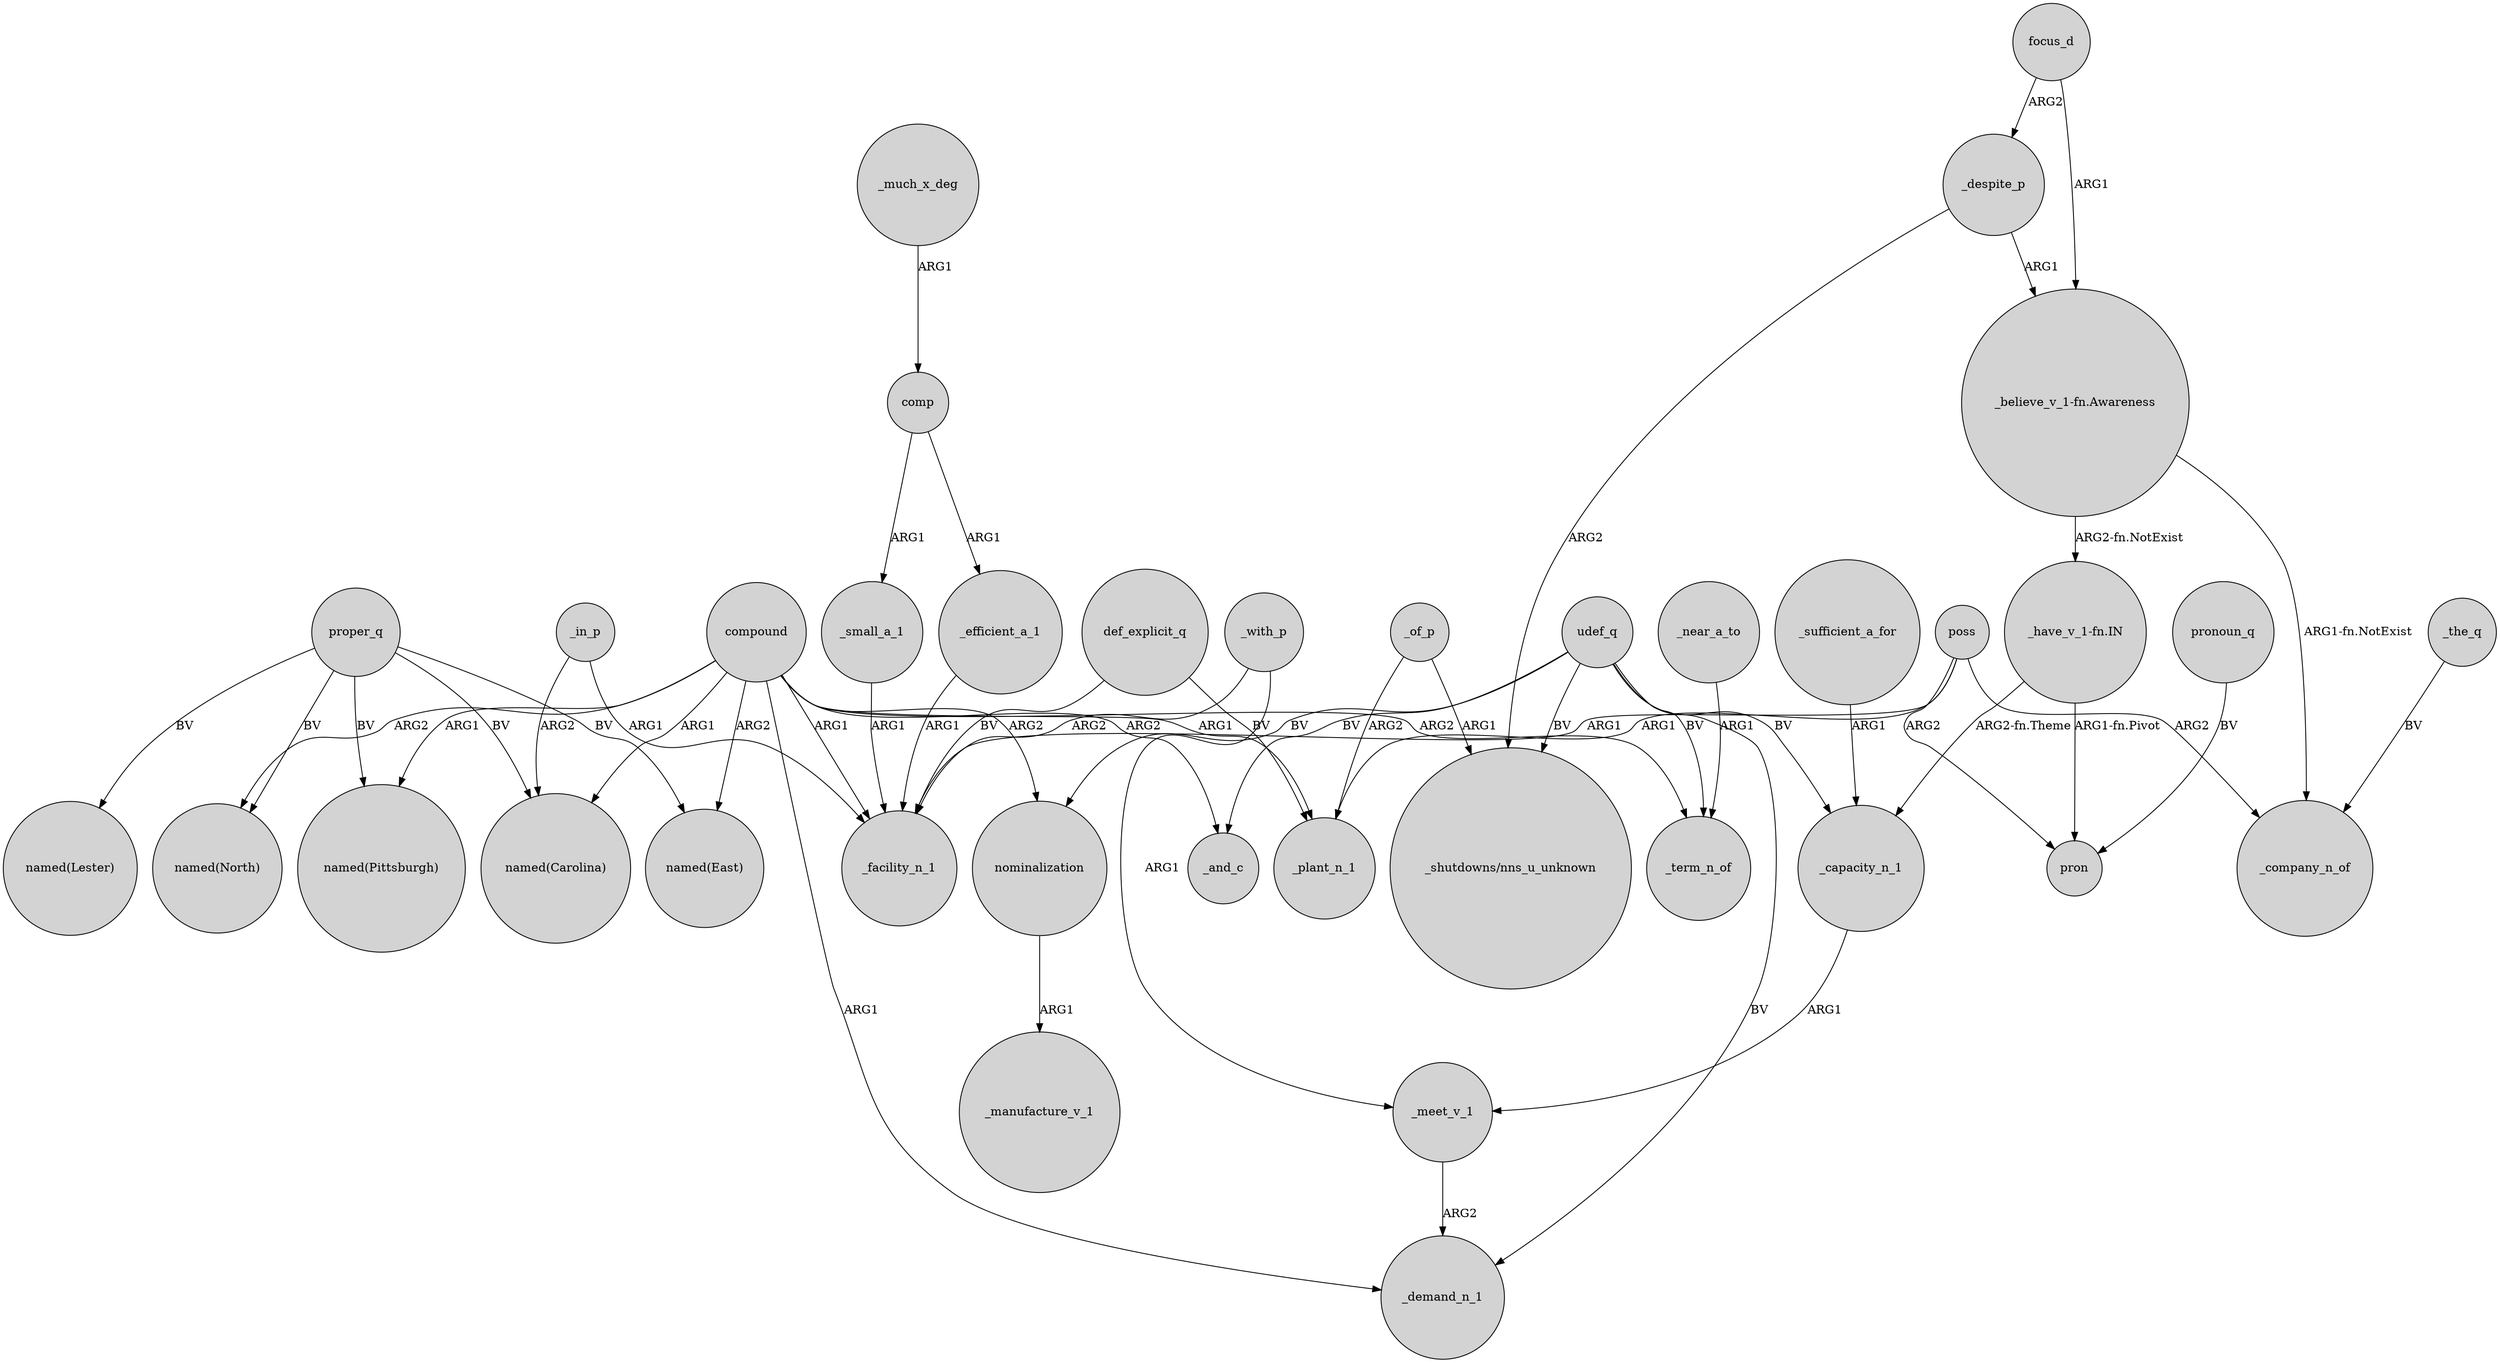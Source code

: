 digraph {
	node [shape=circle style=filled]
	compound -> "named(North)" [label=ARG2]
	poss -> _plant_n_1 [label=ARG1]
	_with_p -> _facility_n_1 [label=ARG2]
	def_explicit_q -> _plant_n_1 [label=BV]
	udef_q -> "_shutdowns/nns_u_unknown" [label=BV]
	compound -> "named(Pittsburgh)" [label=ARG1]
	_meet_v_1 -> _demand_n_1 [label=ARG2]
	_with_p -> _meet_v_1 [label=ARG1]
	poss -> pron [label=ARG2]
	_efficient_a_1 -> _facility_n_1 [label=ARG1]
	compound -> _term_n_of [label=ARG2]
	proper_q -> "named(North)" [label=BV]
	_despite_p -> "_shutdowns/nns_u_unknown" [label=ARG2]
	_sufficient_a_for -> _capacity_n_1 [label=ARG1]
	udef_q -> _capacity_n_1 [label=BV]
	poss -> _facility_n_1 [label=ARG1]
	_of_p -> "_shutdowns/nns_u_unknown" [label=ARG1]
	compound -> _demand_n_1 [label=ARG1]
	"_believe_v_1-fn.Awareness" -> _company_n_of [label="ARG1-fn.NotExist"]
	_capacity_n_1 -> _meet_v_1 [label=ARG1]
	comp -> _efficient_a_1 [label=ARG1]
	nominalization -> _manufacture_v_1 [label=ARG1]
	_in_p -> _facility_n_1 [label=ARG1]
	focus_d -> _despite_p [label=ARG2]
	compound -> nominalization [label=ARG2]
	compound -> _plant_n_1 [label=ARG1]
	"_have_v_1-fn.IN" -> pron [label="ARG1-fn.Pivot"]
	proper_q -> "named(Lester)" [label=BV]
	"_have_v_1-fn.IN" -> _capacity_n_1 [label="ARG2-fn.Theme"]
	_despite_p -> "_believe_v_1-fn.Awareness" [label=ARG1]
	_the_q -> _company_n_of [label=BV]
	pronoun_q -> pron [label=BV]
	_of_p -> _plant_n_1 [label=ARG2]
	compound -> _and_c [label=ARG2]
	_in_p -> "named(Carolina)" [label=ARG2]
	comp -> _small_a_1 [label=ARG1]
	"_believe_v_1-fn.Awareness" -> "_have_v_1-fn.IN" [label="ARG2-fn.NotExist"]
	udef_q -> _demand_n_1 [label=BV]
	udef_q -> _term_n_of [label=BV]
	def_explicit_q -> _facility_n_1 [label=BV]
	compound -> "named(Carolina)" [label=ARG1]
	udef_q -> nominalization [label=BV]
	compound -> _facility_n_1 [label=ARG1]
	_near_a_to -> _term_n_of [label=ARG1]
	poss -> _company_n_of [label=ARG2]
	_much_x_deg -> comp [label=ARG1]
	_small_a_1 -> _facility_n_1 [label=ARG1]
	proper_q -> "named(Carolina)" [label=BV]
	udef_q -> _and_c [label=BV]
	proper_q -> "named(East)" [label=BV]
	focus_d -> "_believe_v_1-fn.Awareness" [label=ARG1]
	proper_q -> "named(Pittsburgh)" [label=BV]
	compound -> "named(East)" [label=ARG2]
}
